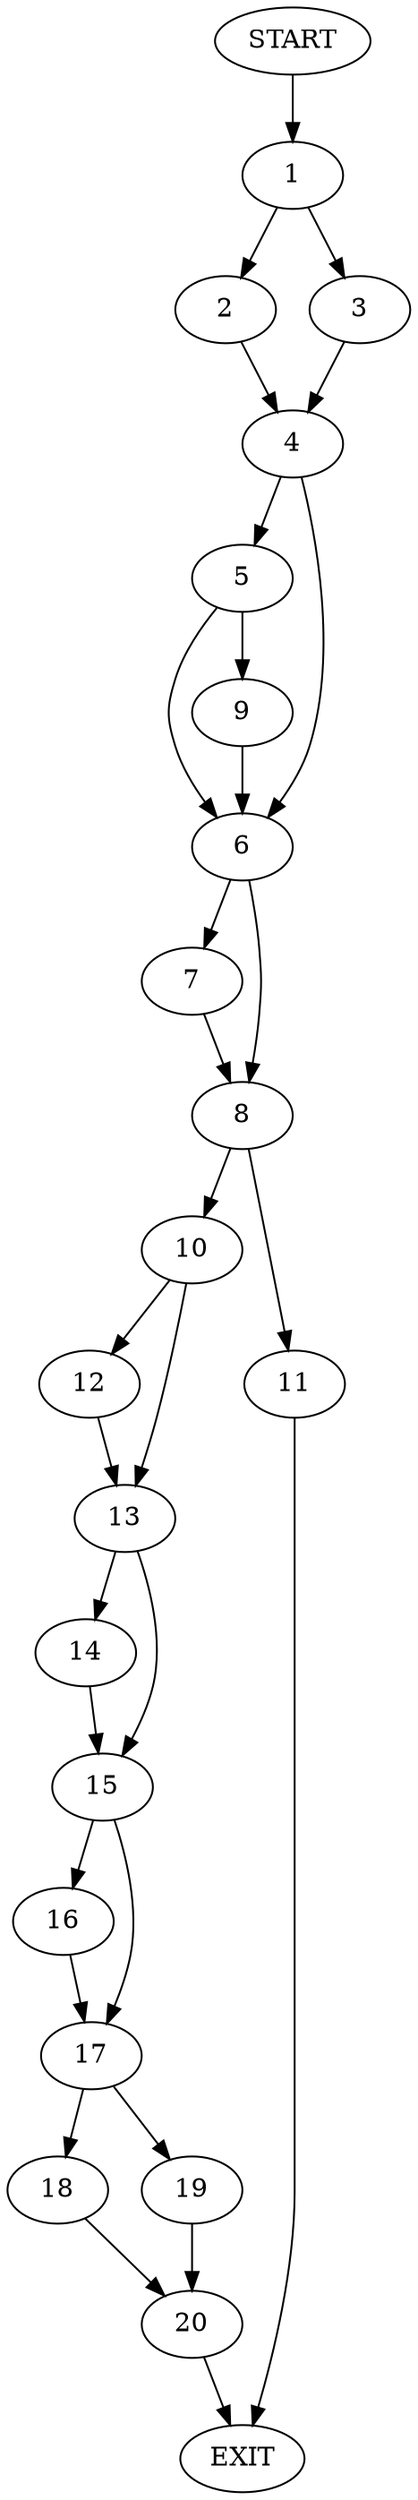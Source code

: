 digraph {
0 [label="START"]
21 [label="EXIT"]
0 -> 1
1 -> 2
1 -> 3
3 -> 4
2 -> 4
4 -> 5
4 -> 6
6 -> 7
6 -> 8
5 -> 9
5 -> 6
9 -> 6
7 -> 8
8 -> 10
8 -> 11
11 -> 21
10 -> 12
10 -> 13
13 -> 14
13 -> 15
12 -> 13
14 -> 15
15 -> 16
15 -> 17
16 -> 17
17 -> 18
17 -> 19
19 -> 20
18 -> 20
20 -> 21
}
